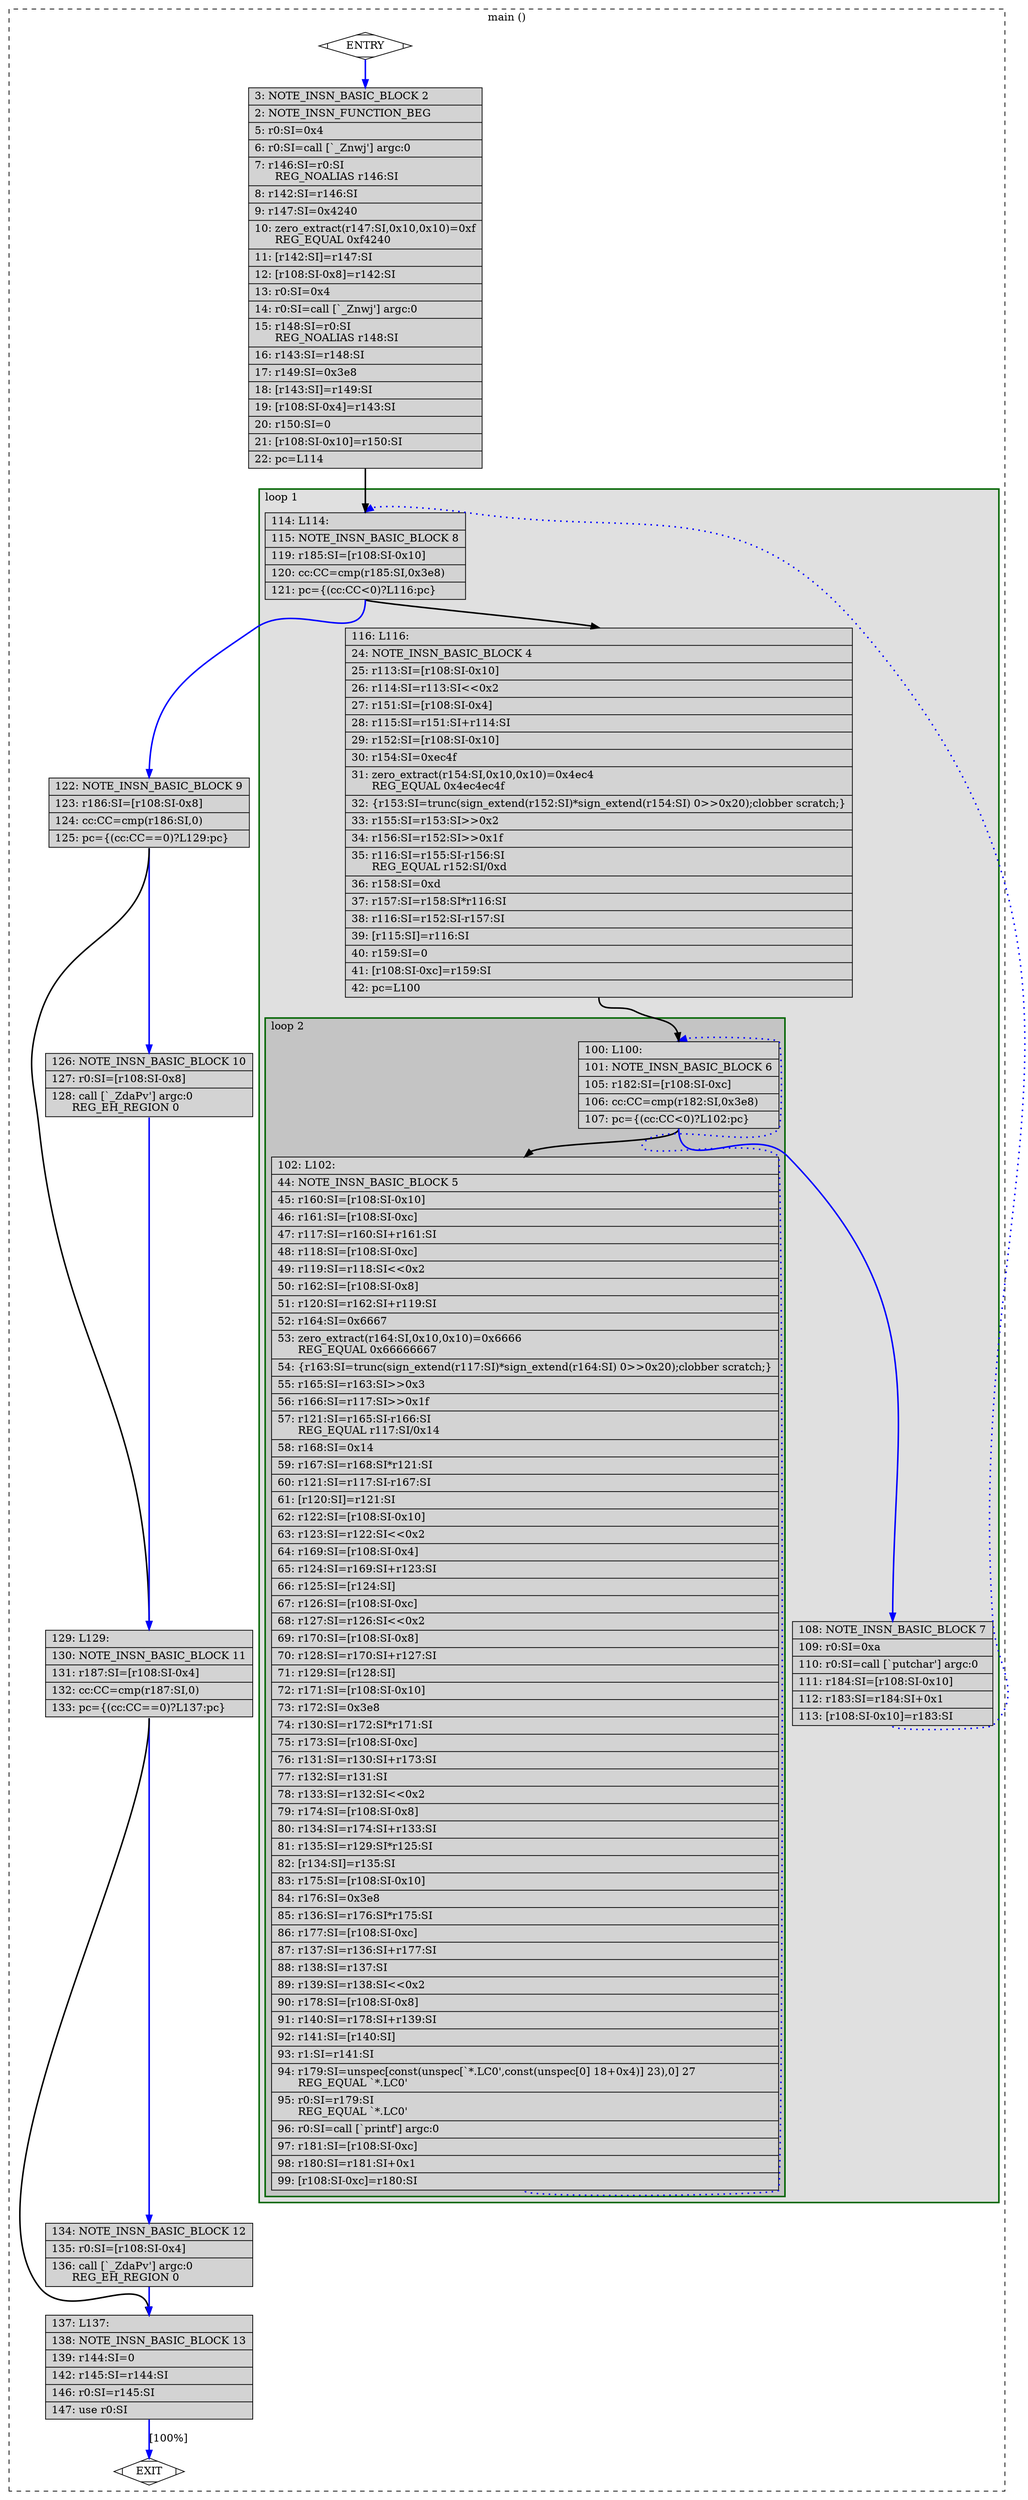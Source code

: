 digraph "a-matmul-v2.cpp.245r.expand" {
overlap=false;
subgraph "cluster_main" {
	style="dashed";
	color="black";
	label="main ()";
	subgraph cluster_0_1 {
	style="filled";
	color="darkgreen";
	fillcolor="grey88";
	label="loop 1";
	labeljust=l;
	penwidth=2;
	subgraph cluster_0_2 {
	style="filled";
	color="darkgreen";
	fillcolor="grey77";
	label="loop 2";
	labeljust=l;
	penwidth=2;
	fn_0_basic_block_6 [shape=record,style=filled,fillcolor=lightgrey,label="{\ \ 100:\ L100:\l\
|\ \ 101:\ NOTE_INSN_BASIC_BLOCK\ 6\l\
|\ \ 105:\ r182:SI=[r108:SI-0xc]\l\
|\ \ 106:\ cc:CC=cmp(r182:SI,0x3e8)\l\
|\ \ 107:\ pc=\{(cc:CC\<0)?L102:pc\}\l\
}"];

	fn_0_basic_block_5 [shape=record,style=filled,fillcolor=lightgrey,label="{\ \ 102:\ L102:\l\
|\ \ \ 44:\ NOTE_INSN_BASIC_BLOCK\ 5\l\
|\ \ \ 45:\ r160:SI=[r108:SI-0x10]\l\
|\ \ \ 46:\ r161:SI=[r108:SI-0xc]\l\
|\ \ \ 47:\ r117:SI=r160:SI+r161:SI\l\
|\ \ \ 48:\ r118:SI=[r108:SI-0xc]\l\
|\ \ \ 49:\ r119:SI=r118:SI\<\<0x2\l\
|\ \ \ 50:\ r162:SI=[r108:SI-0x8]\l\
|\ \ \ 51:\ r120:SI=r162:SI+r119:SI\l\
|\ \ \ 52:\ r164:SI=0x6667\l\
|\ \ \ 53:\ zero_extract(r164:SI,0x10,0x10)=0x6666\l\
\ \ \ \ \ \ REG_EQUAL\ 0x66666667\l\
|\ \ \ 54:\ \{r163:SI=trunc(sign_extend(r117:SI)*sign_extend(r164:SI)\ 0\>\>0x20);clobber\ scratch;\}\l\
|\ \ \ 55:\ r165:SI=r163:SI\>\>0x3\l\
|\ \ \ 56:\ r166:SI=r117:SI\>\>0x1f\l\
|\ \ \ 57:\ r121:SI=r165:SI-r166:SI\l\
\ \ \ \ \ \ REG_EQUAL\ r117:SI/0x14\l\
|\ \ \ 58:\ r168:SI=0x14\l\
|\ \ \ 59:\ r167:SI=r168:SI*r121:SI\l\
|\ \ \ 60:\ r121:SI=r117:SI-r167:SI\l\
|\ \ \ 61:\ [r120:SI]=r121:SI\l\
|\ \ \ 62:\ r122:SI=[r108:SI-0x10]\l\
|\ \ \ 63:\ r123:SI=r122:SI\<\<0x2\l\
|\ \ \ 64:\ r169:SI=[r108:SI-0x4]\l\
|\ \ \ 65:\ r124:SI=r169:SI+r123:SI\l\
|\ \ \ 66:\ r125:SI=[r124:SI]\l\
|\ \ \ 67:\ r126:SI=[r108:SI-0xc]\l\
|\ \ \ 68:\ r127:SI=r126:SI\<\<0x2\l\
|\ \ \ 69:\ r170:SI=[r108:SI-0x8]\l\
|\ \ \ 70:\ r128:SI=r170:SI+r127:SI\l\
|\ \ \ 71:\ r129:SI=[r128:SI]\l\
|\ \ \ 72:\ r171:SI=[r108:SI-0x10]\l\
|\ \ \ 73:\ r172:SI=0x3e8\l\
|\ \ \ 74:\ r130:SI=r172:SI*r171:SI\l\
|\ \ \ 75:\ r173:SI=[r108:SI-0xc]\l\
|\ \ \ 76:\ r131:SI=r130:SI+r173:SI\l\
|\ \ \ 77:\ r132:SI=r131:SI\l\
|\ \ \ 78:\ r133:SI=r132:SI\<\<0x2\l\
|\ \ \ 79:\ r174:SI=[r108:SI-0x8]\l\
|\ \ \ 80:\ r134:SI=r174:SI+r133:SI\l\
|\ \ \ 81:\ r135:SI=r129:SI*r125:SI\l\
|\ \ \ 82:\ [r134:SI]=r135:SI\l\
|\ \ \ 83:\ r175:SI=[r108:SI-0x10]\l\
|\ \ \ 84:\ r176:SI=0x3e8\l\
|\ \ \ 85:\ r136:SI=r176:SI*r175:SI\l\
|\ \ \ 86:\ r177:SI=[r108:SI-0xc]\l\
|\ \ \ 87:\ r137:SI=r136:SI+r177:SI\l\
|\ \ \ 88:\ r138:SI=r137:SI\l\
|\ \ \ 89:\ r139:SI=r138:SI\<\<0x2\l\
|\ \ \ 90:\ r178:SI=[r108:SI-0x8]\l\
|\ \ \ 91:\ r140:SI=r178:SI+r139:SI\l\
|\ \ \ 92:\ r141:SI=[r140:SI]\l\
|\ \ \ 93:\ r1:SI=r141:SI\l\
|\ \ \ 94:\ r179:SI=unspec[const(unspec[`*.LC0',const(unspec[0]\ 18+0x4)]\ 23),0]\ 27\l\
\ \ \ \ \ \ REG_EQUAL\ `*.LC0'\l\
|\ \ \ 95:\ r0:SI=r179:SI\l\
\ \ \ \ \ \ REG_EQUAL\ `*.LC0'\l\
|\ \ \ 96:\ r0:SI=call\ [`printf']\ argc:0\l\
|\ \ \ 97:\ r181:SI=[r108:SI-0xc]\l\
|\ \ \ 98:\ r180:SI=r181:SI+0x1\l\
|\ \ \ 99:\ [r108:SI-0xc]=r180:SI\l\
}"];

	}
	fn_0_basic_block_8 [shape=record,style=filled,fillcolor=lightgrey,label="{\ \ 114:\ L114:\l\
|\ \ 115:\ NOTE_INSN_BASIC_BLOCK\ 8\l\
|\ \ 119:\ r185:SI=[r108:SI-0x10]\l\
|\ \ 120:\ cc:CC=cmp(r185:SI,0x3e8)\l\
|\ \ 121:\ pc=\{(cc:CC\<0)?L116:pc\}\l\
}"];

	fn_0_basic_block_4 [shape=record,style=filled,fillcolor=lightgrey,label="{\ \ 116:\ L116:\l\
|\ \ \ 24:\ NOTE_INSN_BASIC_BLOCK\ 4\l\
|\ \ \ 25:\ r113:SI=[r108:SI-0x10]\l\
|\ \ \ 26:\ r114:SI=r113:SI\<\<0x2\l\
|\ \ \ 27:\ r151:SI=[r108:SI-0x4]\l\
|\ \ \ 28:\ r115:SI=r151:SI+r114:SI\l\
|\ \ \ 29:\ r152:SI=[r108:SI-0x10]\l\
|\ \ \ 30:\ r154:SI=0xec4f\l\
|\ \ \ 31:\ zero_extract(r154:SI,0x10,0x10)=0x4ec4\l\
\ \ \ \ \ \ REG_EQUAL\ 0x4ec4ec4f\l\
|\ \ \ 32:\ \{r153:SI=trunc(sign_extend(r152:SI)*sign_extend(r154:SI)\ 0\>\>0x20);clobber\ scratch;\}\l\
|\ \ \ 33:\ r155:SI=r153:SI\>\>0x2\l\
|\ \ \ 34:\ r156:SI=r152:SI\>\>0x1f\l\
|\ \ \ 35:\ r116:SI=r155:SI-r156:SI\l\
\ \ \ \ \ \ REG_EQUAL\ r152:SI/0xd\l\
|\ \ \ 36:\ r158:SI=0xd\l\
|\ \ \ 37:\ r157:SI=r158:SI*r116:SI\l\
|\ \ \ 38:\ r116:SI=r152:SI-r157:SI\l\
|\ \ \ 39:\ [r115:SI]=r116:SI\l\
|\ \ \ 40:\ r159:SI=0\l\
|\ \ \ 41:\ [r108:SI-0xc]=r159:SI\l\
|\ \ \ 42:\ pc=L100\l\
}"];

	fn_0_basic_block_7 [shape=record,style=filled,fillcolor=lightgrey,label="{\ \ 108:\ NOTE_INSN_BASIC_BLOCK\ 7\l\
|\ \ 109:\ r0:SI=0xa\l\
|\ \ 110:\ r0:SI=call\ [`putchar']\ argc:0\l\
|\ \ 111:\ r184:SI=[r108:SI-0x10]\l\
|\ \ 112:\ r183:SI=r184:SI+0x1\l\
|\ \ 113:\ [r108:SI-0x10]=r183:SI\l\
}"];

	}
	fn_0_basic_block_0 [shape=Mdiamond,style=filled,fillcolor=white,label="ENTRY"];

	fn_0_basic_block_1 [shape=Mdiamond,style=filled,fillcolor=white,label="EXIT"];

	fn_0_basic_block_2 [shape=record,style=filled,fillcolor=lightgrey,label="{\ \ \ \ 3:\ NOTE_INSN_BASIC_BLOCK\ 2\l\
|\ \ \ \ 2:\ NOTE_INSN_FUNCTION_BEG\l\
|\ \ \ \ 5:\ r0:SI=0x4\l\
|\ \ \ \ 6:\ r0:SI=call\ [`_Znwj']\ argc:0\l\
|\ \ \ \ 7:\ r146:SI=r0:SI\l\
\ \ \ \ \ \ REG_NOALIAS\ r146:SI\l\
|\ \ \ \ 8:\ r142:SI=r146:SI\l\
|\ \ \ \ 9:\ r147:SI=0x4240\l\
|\ \ \ 10:\ zero_extract(r147:SI,0x10,0x10)=0xf\l\
\ \ \ \ \ \ REG_EQUAL\ 0xf4240\l\
|\ \ \ 11:\ [r142:SI]=r147:SI\l\
|\ \ \ 12:\ [r108:SI-0x8]=r142:SI\l\
|\ \ \ 13:\ r0:SI=0x4\l\
|\ \ \ 14:\ r0:SI=call\ [`_Znwj']\ argc:0\l\
|\ \ \ 15:\ r148:SI=r0:SI\l\
\ \ \ \ \ \ REG_NOALIAS\ r148:SI\l\
|\ \ \ 16:\ r143:SI=r148:SI\l\
|\ \ \ 17:\ r149:SI=0x3e8\l\
|\ \ \ 18:\ [r143:SI]=r149:SI\l\
|\ \ \ 19:\ [r108:SI-0x4]=r143:SI\l\
|\ \ \ 20:\ r150:SI=0\l\
|\ \ \ 21:\ [r108:SI-0x10]=r150:SI\l\
|\ \ \ 22:\ pc=L114\l\
}"];

	fn_0_basic_block_9 [shape=record,style=filled,fillcolor=lightgrey,label="{\ \ 122:\ NOTE_INSN_BASIC_BLOCK\ 9\l\
|\ \ 123:\ r186:SI=[r108:SI-0x8]\l\
|\ \ 124:\ cc:CC=cmp(r186:SI,0)\l\
|\ \ 125:\ pc=\{(cc:CC==0)?L129:pc\}\l\
}"];

	fn_0_basic_block_10 [shape=record,style=filled,fillcolor=lightgrey,label="{\ \ 126:\ NOTE_INSN_BASIC_BLOCK\ 10\l\
|\ \ 127:\ r0:SI=[r108:SI-0x8]\l\
|\ \ 128:\ call\ [`_ZdaPv']\ argc:0\l\
\ \ \ \ \ \ REG_EH_REGION\ 0\l\
}"];

	fn_0_basic_block_11 [shape=record,style=filled,fillcolor=lightgrey,label="{\ \ 129:\ L129:\l\
|\ \ 130:\ NOTE_INSN_BASIC_BLOCK\ 11\l\
|\ \ 131:\ r187:SI=[r108:SI-0x4]\l\
|\ \ 132:\ cc:CC=cmp(r187:SI,0)\l\
|\ \ 133:\ pc=\{(cc:CC==0)?L137:pc\}\l\
}"];

	fn_0_basic_block_12 [shape=record,style=filled,fillcolor=lightgrey,label="{\ \ 134:\ NOTE_INSN_BASIC_BLOCK\ 12\l\
|\ \ 135:\ r0:SI=[r108:SI-0x4]\l\
|\ \ 136:\ call\ [`_ZdaPv']\ argc:0\l\
\ \ \ \ \ \ REG_EH_REGION\ 0\l\
}"];

	fn_0_basic_block_13 [shape=record,style=filled,fillcolor=lightgrey,label="{\ \ 137:\ L137:\l\
|\ \ 138:\ NOTE_INSN_BASIC_BLOCK\ 13\l\
|\ \ 139:\ r144:SI=0\l\
|\ \ 142:\ r145:SI=r144:SI\l\
|\ \ 146:\ r0:SI=r145:SI\l\
|\ \ 147:\ use\ r0:SI\l\
}"];

	fn_0_basic_block_0:s -> fn_0_basic_block_2:n [style="solid,bold",color=blue,weight=100,constraint=true];
	fn_0_basic_block_2:s -> fn_0_basic_block_8:n [style="solid,bold",color=black,weight=10,constraint=true];
	fn_0_basic_block_4:s -> fn_0_basic_block_6:n [style="solid,bold",color=black,weight=10,constraint=true];
	fn_0_basic_block_5:s -> fn_0_basic_block_6:n [style="dotted,bold",color=blue,weight=10,constraint=false];
	fn_0_basic_block_6:s -> fn_0_basic_block_5:n [style="solid,bold",color=black,weight=10,constraint=true];
	fn_0_basic_block_6:s -> fn_0_basic_block_7:n [style="solid,bold",color=blue,weight=100,constraint=true];
	fn_0_basic_block_7:s -> fn_0_basic_block_8:n [style="dotted,bold",color=blue,weight=10,constraint=false];
	fn_0_basic_block_8:s -> fn_0_basic_block_4:n [style="solid,bold",color=black,weight=10,constraint=true];
	fn_0_basic_block_8:s -> fn_0_basic_block_9:n [style="solid,bold",color=blue,weight=100,constraint=true];
	fn_0_basic_block_9:s -> fn_0_basic_block_10:n [style="solid,bold",color=blue,weight=100,constraint=true];
	fn_0_basic_block_9:s -> fn_0_basic_block_11:n [style="solid,bold",color=black,weight=10,constraint=true];
	fn_0_basic_block_10:s -> fn_0_basic_block_11:n [style="solid,bold",color=blue,weight=100,constraint=true];
	fn_0_basic_block_11:s -> fn_0_basic_block_12:n [style="solid,bold",color=blue,weight=100,constraint=true];
	fn_0_basic_block_11:s -> fn_0_basic_block_13:n [style="solid,bold",color=black,weight=10,constraint=true];
	fn_0_basic_block_12:s -> fn_0_basic_block_13:n [style="solid,bold",color=blue,weight=100,constraint=true];
	fn_0_basic_block_13:s -> fn_0_basic_block_1:n [style="solid,bold",color=blue,weight=100,constraint=true,label="[100%]"];
	fn_0_basic_block_0:s -> fn_0_basic_block_1:n [style="invis",constraint=true];
}
}

